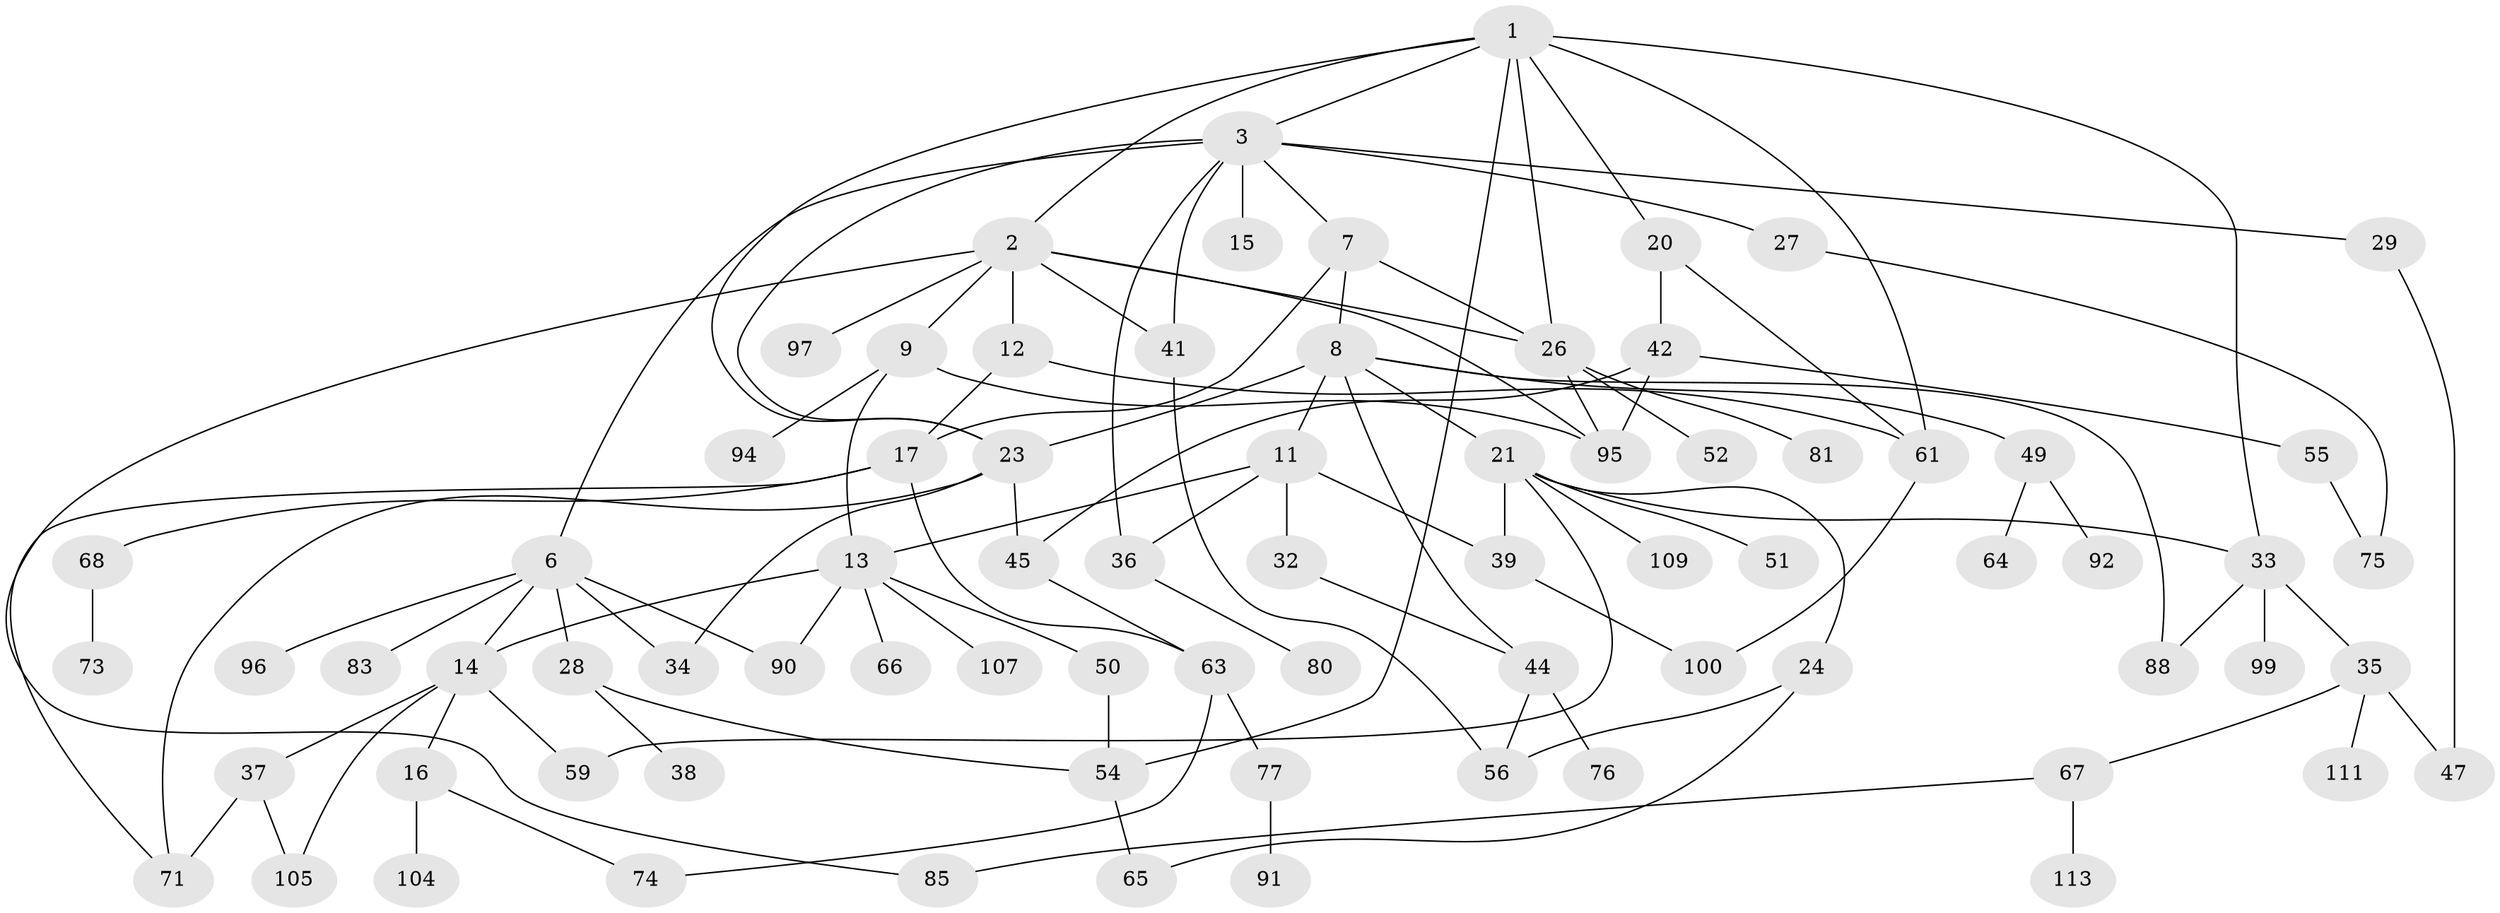 // original degree distribution, {5: 0.07017543859649122, 7: 0.03508771929824561, 4: 0.11403508771929824, 3: 0.20175438596491227, 6: 0.017543859649122806, 1: 0.2719298245614035, 2: 0.2894736842105263}
// Generated by graph-tools (version 1.1) at 2025/10/02/27/25 16:10:53]
// undirected, 76 vertices, 111 edges
graph export_dot {
graph [start="1"]
  node [color=gray90,style=filled];
  1 [super="+10"];
  2 [super="+4"];
  3 [super="+5"];
  6 [super="+89"];
  7 [super="+25"];
  8;
  9;
  11 [super="+58"];
  12 [super="+18"];
  13 [super="+79"];
  14 [super="+19"];
  15;
  16 [super="+70"];
  17 [super="+31"];
  20;
  21 [super="+22"];
  23 [super="+53"];
  24 [super="+57"];
  26 [super="+30"];
  27;
  28;
  29;
  32;
  33 [super="+43"];
  34 [super="+60"];
  35 [super="+40"];
  36;
  37;
  38 [super="+78"];
  39 [super="+101"];
  41 [super="+46"];
  42 [super="+48"];
  44 [super="+87"];
  45;
  47;
  49 [super="+62"];
  50 [super="+69"];
  51;
  52;
  54 [super="+93"];
  55 [super="+112"];
  56 [super="+82"];
  59;
  61 [super="+86"];
  63 [super="+72"];
  64;
  65 [super="+108"];
  66;
  67 [super="+84"];
  68;
  71 [super="+102"];
  73;
  74;
  75 [super="+106"];
  76;
  77;
  80;
  81;
  83;
  85;
  88;
  90 [super="+114"];
  91;
  92;
  94 [super="+98"];
  95 [super="+103"];
  96;
  97 [super="+110"];
  99;
  100;
  104;
  105;
  107;
  109;
  111;
  113;
  1 -- 2;
  1 -- 3;
  1 -- 26;
  1 -- 61;
  1 -- 20;
  1 -- 54;
  1 -- 33;
  1 -- 23;
  2 -- 9;
  2 -- 12;
  2 -- 85;
  2 -- 97;
  2 -- 41;
  2 -- 26;
  2 -- 95;
  3 -- 7;
  3 -- 41;
  3 -- 36;
  3 -- 6;
  3 -- 27;
  3 -- 29;
  3 -- 15;
  3 -- 23;
  6 -- 14;
  6 -- 28;
  6 -- 83;
  6 -- 90;
  6 -- 34;
  6 -- 96;
  7 -- 8;
  7 -- 17;
  7 -- 26;
  8 -- 11;
  8 -- 21;
  8 -- 23;
  8 -- 44;
  8 -- 49;
  8 -- 88;
  9 -- 13;
  9 -- 94;
  9 -- 95;
  11 -- 32;
  11 -- 36;
  11 -- 39;
  11 -- 13;
  12 -- 61;
  12 -- 17;
  13 -- 50;
  13 -- 66;
  13 -- 14;
  13 -- 107;
  13 -- 90;
  14 -- 16;
  14 -- 37;
  14 -- 59;
  14 -- 105;
  16 -- 74;
  16 -- 104;
  17 -- 68;
  17 -- 63;
  17 -- 71;
  20 -- 42;
  20 -- 61;
  21 -- 24;
  21 -- 39;
  21 -- 33;
  21 -- 51;
  21 -- 59;
  21 -- 109;
  23 -- 34;
  23 -- 71;
  23 -- 45;
  24 -- 65;
  24 -- 56;
  26 -- 81;
  26 -- 52;
  26 -- 95;
  27 -- 75;
  28 -- 38;
  28 -- 54;
  29 -- 47;
  32 -- 44;
  33 -- 35;
  33 -- 88;
  33 -- 99;
  35 -- 47;
  35 -- 67;
  35 -- 111;
  36 -- 80;
  37 -- 71;
  37 -- 105;
  39 -- 100;
  41 -- 56;
  42 -- 45;
  42 -- 55;
  42 -- 95;
  44 -- 56;
  44 -- 76;
  45 -- 63;
  49 -- 64;
  49 -- 92;
  50 -- 54;
  54 -- 65;
  55 -- 75;
  61 -- 100;
  63 -- 74;
  63 -- 77;
  67 -- 113;
  67 -- 85;
  68 -- 73;
  77 -- 91;
}
